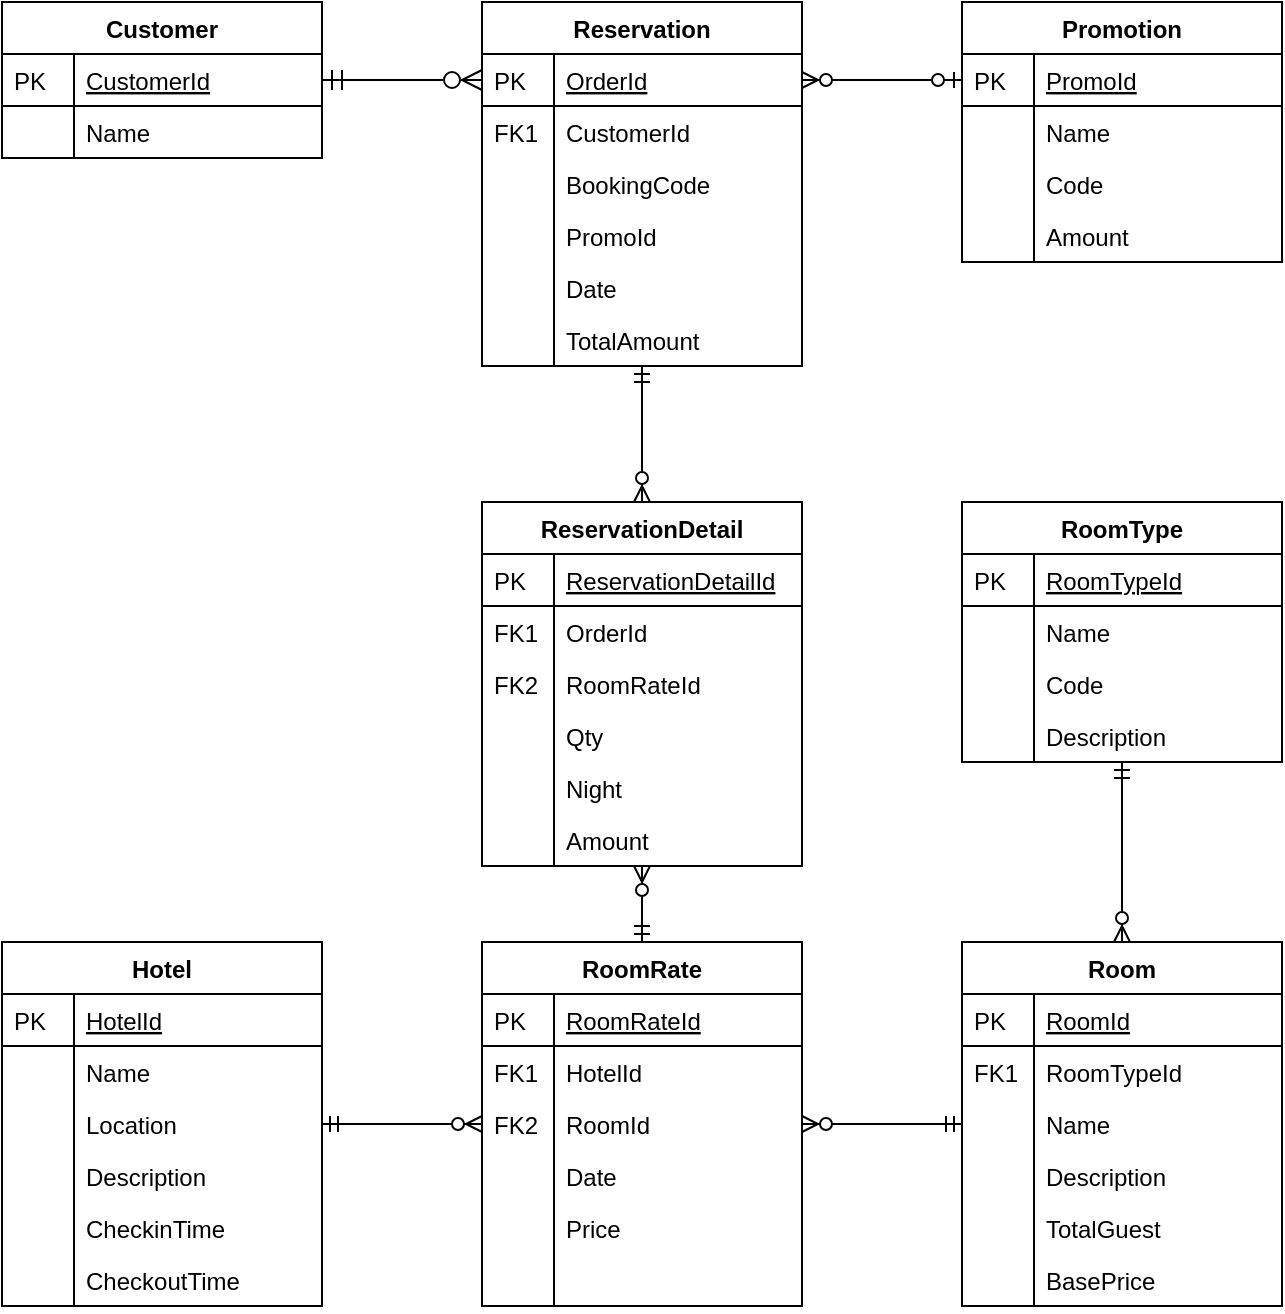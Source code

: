 <mxfile version="12.7.0" type="device"><diagram id="C5RBs43oDa-KdzZeNtuy" name="Page-1"><mxGraphModel dx="946" dy="494" grid="1" gridSize="10" guides="1" tooltips="1" connect="1" arrows="1" fold="1" page="1" pageScale="1" pageWidth="827" pageHeight="1169" math="0" shadow="0"><root><mxCell id="WIyWlLk6GJQsqaUBKTNV-0"/><mxCell id="WIyWlLk6GJQsqaUBKTNV-1" parent="WIyWlLk6GJQsqaUBKTNV-0"/><mxCell id="zkfFHV4jXpPFQw0GAbJ--51" value="Customer" style="swimlane;fontStyle=1;childLayout=stackLayout;horizontal=1;startSize=26;horizontalStack=0;resizeParent=1;resizeLast=0;collapsible=1;marginBottom=0;rounded=0;shadow=0;strokeWidth=1;" parent="WIyWlLk6GJQsqaUBKTNV-1" vertex="1"><mxGeometry x="160" y="50" width="160" height="78" as="geometry"><mxRectangle x="20" y="80" width="160" height="26" as="alternateBounds"/></mxGeometry></mxCell><mxCell id="zkfFHV4jXpPFQw0GAbJ--52" value="CustomerId" style="shape=partialRectangle;top=0;left=0;right=0;bottom=1;align=left;verticalAlign=top;fillColor=none;spacingLeft=40;spacingRight=4;overflow=hidden;rotatable=0;points=[[0,0.5],[1,0.5]];portConstraint=eastwest;dropTarget=0;rounded=0;shadow=0;strokeWidth=1;fontStyle=4" parent="zkfFHV4jXpPFQw0GAbJ--51" vertex="1"><mxGeometry y="26" width="160" height="26" as="geometry"/></mxCell><mxCell id="zkfFHV4jXpPFQw0GAbJ--53" value="PK" style="shape=partialRectangle;top=0;left=0;bottom=0;fillColor=none;align=left;verticalAlign=top;spacingLeft=4;spacingRight=4;overflow=hidden;rotatable=0;points=[];portConstraint=eastwest;part=1;" parent="zkfFHV4jXpPFQw0GAbJ--52" vertex="1" connectable="0"><mxGeometry width="36" height="26" as="geometry"/></mxCell><mxCell id="zkfFHV4jXpPFQw0GAbJ--54" value="Name" style="shape=partialRectangle;top=0;left=0;right=0;bottom=0;align=left;verticalAlign=top;fillColor=none;spacingLeft=40;spacingRight=4;overflow=hidden;rotatable=0;points=[[0,0.5],[1,0.5]];portConstraint=eastwest;dropTarget=0;rounded=0;shadow=0;strokeWidth=1;" parent="zkfFHV4jXpPFQw0GAbJ--51" vertex="1"><mxGeometry y="52" width="160" height="26" as="geometry"/></mxCell><mxCell id="zkfFHV4jXpPFQw0GAbJ--55" value="" style="shape=partialRectangle;top=0;left=0;bottom=0;fillColor=none;align=left;verticalAlign=top;spacingLeft=4;spacingRight=4;overflow=hidden;rotatable=0;points=[];portConstraint=eastwest;part=1;" parent="zkfFHV4jXpPFQw0GAbJ--54" vertex="1" connectable="0"><mxGeometry width="36" height="26" as="geometry"/></mxCell><mxCell id="H1wk1RpgbRVCGnBYT2xH-68" style="edgeStyle=orthogonalEdgeStyle;rounded=0;orthogonalLoop=1;jettySize=auto;html=1;startArrow=ERmandOne;startFill=0;endArrow=ERzeroToMany;endFill=1;" edge="1" parent="WIyWlLk6GJQsqaUBKTNV-1" source="zkfFHV4jXpPFQw0GAbJ--56" target="H1wk1RpgbRVCGnBYT2xH-52"><mxGeometry relative="1" as="geometry"/></mxCell><mxCell id="zkfFHV4jXpPFQw0GAbJ--56" value="Reservation" style="swimlane;fontStyle=1;childLayout=stackLayout;horizontal=1;startSize=26;horizontalStack=0;resizeParent=1;resizeLast=0;collapsible=1;marginBottom=0;rounded=0;shadow=0;strokeWidth=1;" parent="WIyWlLk6GJQsqaUBKTNV-1" vertex="1"><mxGeometry x="400" y="50" width="160" height="182" as="geometry"><mxRectangle x="260" y="80" width="160" height="26" as="alternateBounds"/></mxGeometry></mxCell><mxCell id="zkfFHV4jXpPFQw0GAbJ--57" value="OrderId" style="shape=partialRectangle;top=0;left=0;right=0;bottom=1;align=left;verticalAlign=top;fillColor=none;spacingLeft=40;spacingRight=4;overflow=hidden;rotatable=0;points=[[0,0.5],[1,0.5]];portConstraint=eastwest;dropTarget=0;rounded=0;shadow=0;strokeWidth=1;fontStyle=4" parent="zkfFHV4jXpPFQw0GAbJ--56" vertex="1"><mxGeometry y="26" width="160" height="26" as="geometry"/></mxCell><mxCell id="zkfFHV4jXpPFQw0GAbJ--58" value="PK" style="shape=partialRectangle;top=0;left=0;bottom=0;fillColor=none;align=left;verticalAlign=top;spacingLeft=4;spacingRight=4;overflow=hidden;rotatable=0;points=[];portConstraint=eastwest;part=1;" parent="zkfFHV4jXpPFQw0GAbJ--57" vertex="1" connectable="0"><mxGeometry width="36" height="26" as="geometry"/></mxCell><mxCell id="zkfFHV4jXpPFQw0GAbJ--59" value="CustomerId" style="shape=partialRectangle;top=0;left=0;right=0;bottom=0;align=left;verticalAlign=top;fillColor=none;spacingLeft=40;spacingRight=4;overflow=hidden;rotatable=0;points=[[0,0.5],[1,0.5]];portConstraint=eastwest;dropTarget=0;rounded=0;shadow=0;strokeWidth=1;" parent="zkfFHV4jXpPFQw0GAbJ--56" vertex="1"><mxGeometry y="52" width="160" height="26" as="geometry"/></mxCell><mxCell id="zkfFHV4jXpPFQw0GAbJ--60" value="FK1" style="shape=partialRectangle;top=0;left=0;bottom=0;fillColor=none;align=left;verticalAlign=top;spacingLeft=4;spacingRight=4;overflow=hidden;rotatable=0;points=[];portConstraint=eastwest;part=1;" parent="zkfFHV4jXpPFQw0GAbJ--59" vertex="1" connectable="0"><mxGeometry width="36" height="26" as="geometry"/></mxCell><mxCell id="zkfFHV4jXpPFQw0GAbJ--61" value="BookingCode" style="shape=partialRectangle;top=0;left=0;right=0;bottom=0;align=left;verticalAlign=top;fillColor=none;spacingLeft=40;spacingRight=4;overflow=hidden;rotatable=0;points=[[0,0.5],[1,0.5]];portConstraint=eastwest;dropTarget=0;rounded=0;shadow=0;strokeWidth=1;" parent="zkfFHV4jXpPFQw0GAbJ--56" vertex="1"><mxGeometry y="78" width="160" height="26" as="geometry"/></mxCell><mxCell id="zkfFHV4jXpPFQw0GAbJ--62" value="" style="shape=partialRectangle;top=0;left=0;bottom=0;fillColor=none;align=left;verticalAlign=top;spacingLeft=4;spacingRight=4;overflow=hidden;rotatable=0;points=[];portConstraint=eastwest;part=1;" parent="zkfFHV4jXpPFQw0GAbJ--61" vertex="1" connectable="0"><mxGeometry width="36" height="26" as="geometry"/></mxCell><mxCell id="H1wk1RpgbRVCGnBYT2xH-13" value="PromoId" style="shape=partialRectangle;top=0;left=0;right=0;bottom=0;align=left;verticalAlign=top;fillColor=none;spacingLeft=40;spacingRight=4;overflow=hidden;rotatable=0;points=[[0,0.5],[1,0.5]];portConstraint=eastwest;dropTarget=0;rounded=0;shadow=0;strokeWidth=1;" vertex="1" parent="zkfFHV4jXpPFQw0GAbJ--56"><mxGeometry y="104" width="160" height="26" as="geometry"/></mxCell><mxCell id="H1wk1RpgbRVCGnBYT2xH-14" value="" style="shape=partialRectangle;top=0;left=0;bottom=0;fillColor=none;align=left;verticalAlign=top;spacingLeft=4;spacingRight=4;overflow=hidden;rotatable=0;points=[];portConstraint=eastwest;part=1;" vertex="1" connectable="0" parent="H1wk1RpgbRVCGnBYT2xH-13"><mxGeometry width="36" height="26" as="geometry"/></mxCell><mxCell id="H1wk1RpgbRVCGnBYT2xH-15" value="Date" style="shape=partialRectangle;top=0;left=0;right=0;bottom=0;align=left;verticalAlign=top;fillColor=none;spacingLeft=40;spacingRight=4;overflow=hidden;rotatable=0;points=[[0,0.5],[1,0.5]];portConstraint=eastwest;dropTarget=0;rounded=0;shadow=0;strokeWidth=1;" vertex="1" parent="zkfFHV4jXpPFQw0GAbJ--56"><mxGeometry y="130" width="160" height="26" as="geometry"/></mxCell><mxCell id="H1wk1RpgbRVCGnBYT2xH-16" value="" style="shape=partialRectangle;top=0;left=0;bottom=0;fillColor=none;align=left;verticalAlign=top;spacingLeft=4;spacingRight=4;overflow=hidden;rotatable=0;points=[];portConstraint=eastwest;part=1;" vertex="1" connectable="0" parent="H1wk1RpgbRVCGnBYT2xH-15"><mxGeometry width="36" height="26" as="geometry"/></mxCell><mxCell id="H1wk1RpgbRVCGnBYT2xH-63" value="TotalAmount" style="shape=partialRectangle;top=0;left=0;right=0;bottom=0;align=left;verticalAlign=top;fillColor=none;spacingLeft=40;spacingRight=4;overflow=hidden;rotatable=0;points=[[0,0.5],[1,0.5]];portConstraint=eastwest;dropTarget=0;rounded=0;shadow=0;strokeWidth=1;" vertex="1" parent="zkfFHV4jXpPFQw0GAbJ--56"><mxGeometry y="156" width="160" height="26" as="geometry"/></mxCell><mxCell id="H1wk1RpgbRVCGnBYT2xH-64" value="" style="shape=partialRectangle;top=0;left=0;bottom=0;fillColor=none;align=left;verticalAlign=top;spacingLeft=4;spacingRight=4;overflow=hidden;rotatable=0;points=[];portConstraint=eastwest;part=1;" vertex="1" connectable="0" parent="H1wk1RpgbRVCGnBYT2xH-63"><mxGeometry width="36" height="26" as="geometry"/></mxCell><mxCell id="zkfFHV4jXpPFQw0GAbJ--63" value="" style="edgeStyle=orthogonalEdgeStyle;endArrow=ERzeroToMany;startArrow=ERmandOne;shadow=0;strokeWidth=1;endSize=8;startSize=8;" parent="WIyWlLk6GJQsqaUBKTNV-1" source="zkfFHV4jXpPFQw0GAbJ--52" target="zkfFHV4jXpPFQw0GAbJ--57" edge="1"><mxGeometry width="100" height="100" relative="1" as="geometry"><mxPoint x="310" y="320" as="sourcePoint"/><mxPoint x="410" y="220" as="targetPoint"/></mxGeometry></mxCell><mxCell id="H1wk1RpgbRVCGnBYT2xH-69" style="edgeStyle=orthogonalEdgeStyle;rounded=0;orthogonalLoop=1;jettySize=auto;html=1;startArrow=ERmandOne;startFill=0;endArrow=ERzeroToMany;endFill=1;" edge="1" parent="WIyWlLk6GJQsqaUBKTNV-1" source="zkfFHV4jXpPFQw0GAbJ--64" target="H1wk1RpgbRVCGnBYT2xH-52"><mxGeometry relative="1" as="geometry"/></mxCell><mxCell id="zkfFHV4jXpPFQw0GAbJ--64" value="RoomRate" style="swimlane;fontStyle=1;childLayout=stackLayout;horizontal=1;startSize=26;horizontalStack=0;resizeParent=1;resizeLast=0;collapsible=1;marginBottom=0;rounded=0;shadow=0;strokeWidth=1;" parent="WIyWlLk6GJQsqaUBKTNV-1" vertex="1"><mxGeometry x="400" y="520" width="160" height="182" as="geometry"><mxRectangle x="260" y="270" width="160" height="26" as="alternateBounds"/></mxGeometry></mxCell><mxCell id="zkfFHV4jXpPFQw0GAbJ--65" value="RoomRateId" style="shape=partialRectangle;top=0;left=0;right=0;bottom=1;align=left;verticalAlign=top;fillColor=none;spacingLeft=40;spacingRight=4;overflow=hidden;rotatable=0;points=[[0,0.5],[1,0.5]];portConstraint=eastwest;dropTarget=0;rounded=0;shadow=0;strokeWidth=1;fontStyle=4" parent="zkfFHV4jXpPFQw0GAbJ--64" vertex="1"><mxGeometry y="26" width="160" height="26" as="geometry"/></mxCell><mxCell id="zkfFHV4jXpPFQw0GAbJ--66" value="PK" style="shape=partialRectangle;top=0;left=0;bottom=0;fillColor=none;align=left;verticalAlign=top;spacingLeft=4;spacingRight=4;overflow=hidden;rotatable=0;points=[];portConstraint=eastwest;part=1;" parent="zkfFHV4jXpPFQw0GAbJ--65" vertex="1" connectable="0"><mxGeometry width="36" height="26" as="geometry"/></mxCell><mxCell id="zkfFHV4jXpPFQw0GAbJ--67" value="HotelId" style="shape=partialRectangle;top=0;left=0;right=0;bottom=0;align=left;verticalAlign=top;fillColor=none;spacingLeft=40;spacingRight=4;overflow=hidden;rotatable=0;points=[[0,0.5],[1,0.5]];portConstraint=eastwest;dropTarget=0;rounded=0;shadow=0;strokeWidth=1;" parent="zkfFHV4jXpPFQw0GAbJ--64" vertex="1"><mxGeometry y="52" width="160" height="26" as="geometry"/></mxCell><mxCell id="zkfFHV4jXpPFQw0GAbJ--68" value="FK1" style="shape=partialRectangle;top=0;left=0;bottom=0;fillColor=none;align=left;verticalAlign=top;spacingLeft=4;spacingRight=4;overflow=hidden;rotatable=0;points=[];portConstraint=eastwest;part=1;" parent="zkfFHV4jXpPFQw0GAbJ--67" vertex="1" connectable="0"><mxGeometry width="36" height="26" as="geometry"/></mxCell><mxCell id="zkfFHV4jXpPFQw0GAbJ--69" value="RoomId" style="shape=partialRectangle;top=0;left=0;right=0;bottom=0;align=left;verticalAlign=top;fillColor=none;spacingLeft=40;spacingRight=4;overflow=hidden;rotatable=0;points=[[0,0.5],[1,0.5]];portConstraint=eastwest;dropTarget=0;rounded=0;shadow=0;strokeWidth=1;" parent="zkfFHV4jXpPFQw0GAbJ--64" vertex="1"><mxGeometry y="78" width="160" height="26" as="geometry"/></mxCell><mxCell id="zkfFHV4jXpPFQw0GAbJ--70" value="FK2" style="shape=partialRectangle;top=0;left=0;bottom=0;fillColor=none;align=left;verticalAlign=top;spacingLeft=4;spacingRight=4;overflow=hidden;rotatable=0;points=[];portConstraint=eastwest;part=1;" parent="zkfFHV4jXpPFQw0GAbJ--69" vertex="1" connectable="0"><mxGeometry width="36" height="26" as="geometry"/></mxCell><mxCell id="H1wk1RpgbRVCGnBYT2xH-31" value="Date" style="shape=partialRectangle;top=0;left=0;right=0;bottom=0;align=left;verticalAlign=top;fillColor=none;spacingLeft=40;spacingRight=4;overflow=hidden;rotatable=0;points=[[0,0.5],[1,0.5]];portConstraint=eastwest;dropTarget=0;rounded=0;shadow=0;strokeWidth=1;" vertex="1" parent="zkfFHV4jXpPFQw0GAbJ--64"><mxGeometry y="104" width="160" height="26" as="geometry"/></mxCell><mxCell id="H1wk1RpgbRVCGnBYT2xH-32" value="" style="shape=partialRectangle;top=0;left=0;bottom=0;fillColor=none;align=left;verticalAlign=top;spacingLeft=4;spacingRight=4;overflow=hidden;rotatable=0;points=[];portConstraint=eastwest;part=1;" vertex="1" connectable="0" parent="H1wk1RpgbRVCGnBYT2xH-31"><mxGeometry width="36" height="26" as="geometry"/></mxCell><mxCell id="H1wk1RpgbRVCGnBYT2xH-33" value="Price" style="shape=partialRectangle;top=0;left=0;right=0;bottom=0;align=left;verticalAlign=top;fillColor=none;spacingLeft=40;spacingRight=4;overflow=hidden;rotatable=0;points=[[0,0.5],[1,0.5]];portConstraint=eastwest;dropTarget=0;rounded=0;shadow=0;strokeWidth=1;" vertex="1" parent="zkfFHV4jXpPFQw0GAbJ--64"><mxGeometry y="130" width="160" height="26" as="geometry"/></mxCell><mxCell id="H1wk1RpgbRVCGnBYT2xH-34" value="" style="shape=partialRectangle;top=0;left=0;bottom=0;fillColor=none;align=left;verticalAlign=top;spacingLeft=4;spacingRight=4;overflow=hidden;rotatable=0;points=[];portConstraint=eastwest;part=1;" vertex="1" connectable="0" parent="H1wk1RpgbRVCGnBYT2xH-33"><mxGeometry width="36" height="26" as="geometry"/></mxCell><mxCell id="H1wk1RpgbRVCGnBYT2xH-35" value="" style="shape=partialRectangle;top=0;left=0;right=0;bottom=0;align=left;verticalAlign=top;fillColor=none;spacingLeft=40;spacingRight=4;overflow=hidden;rotatable=0;points=[[0,0.5],[1,0.5]];portConstraint=eastwest;dropTarget=0;rounded=0;shadow=0;strokeWidth=1;" vertex="1" parent="zkfFHV4jXpPFQw0GAbJ--64"><mxGeometry y="156" width="160" height="26" as="geometry"/></mxCell><mxCell id="H1wk1RpgbRVCGnBYT2xH-36" value="" style="shape=partialRectangle;top=0;left=0;bottom=0;fillColor=none;align=left;verticalAlign=top;spacingLeft=4;spacingRight=4;overflow=hidden;rotatable=0;points=[];portConstraint=eastwest;part=1;" vertex="1" connectable="0" parent="H1wk1RpgbRVCGnBYT2xH-35"><mxGeometry width="36" height="26" as="geometry"/></mxCell><mxCell id="H1wk1RpgbRVCGnBYT2xH-2" value="Promotion" style="swimlane;fontStyle=1;childLayout=stackLayout;horizontal=1;startSize=26;horizontalStack=0;resizeParent=1;resizeLast=0;collapsible=1;marginBottom=0;rounded=0;shadow=0;strokeWidth=1;" vertex="1" parent="WIyWlLk6GJQsqaUBKTNV-1"><mxGeometry x="640" y="50" width="160" height="130" as="geometry"><mxRectangle x="640" y="120" width="160" height="26" as="alternateBounds"/></mxGeometry></mxCell><mxCell id="H1wk1RpgbRVCGnBYT2xH-3" value="PromoId" style="shape=partialRectangle;top=0;left=0;right=0;bottom=1;align=left;verticalAlign=top;fillColor=none;spacingLeft=40;spacingRight=4;overflow=hidden;rotatable=0;points=[[0,0.5],[1,0.5]];portConstraint=eastwest;dropTarget=0;rounded=0;shadow=0;strokeWidth=1;fontStyle=4" vertex="1" parent="H1wk1RpgbRVCGnBYT2xH-2"><mxGeometry y="26" width="160" height="26" as="geometry"/></mxCell><mxCell id="H1wk1RpgbRVCGnBYT2xH-4" value="PK" style="shape=partialRectangle;top=0;left=0;bottom=0;fillColor=none;align=left;verticalAlign=top;spacingLeft=4;spacingRight=4;overflow=hidden;rotatable=0;points=[];portConstraint=eastwest;part=1;" vertex="1" connectable="0" parent="H1wk1RpgbRVCGnBYT2xH-3"><mxGeometry width="36" height="26" as="geometry"/></mxCell><mxCell id="H1wk1RpgbRVCGnBYT2xH-5" value="Name" style="shape=partialRectangle;top=0;left=0;right=0;bottom=0;align=left;verticalAlign=top;fillColor=none;spacingLeft=40;spacingRight=4;overflow=hidden;rotatable=0;points=[[0,0.5],[1,0.5]];portConstraint=eastwest;dropTarget=0;rounded=0;shadow=0;strokeWidth=1;" vertex="1" parent="H1wk1RpgbRVCGnBYT2xH-2"><mxGeometry y="52" width="160" height="26" as="geometry"/></mxCell><mxCell id="H1wk1RpgbRVCGnBYT2xH-6" value="" style="shape=partialRectangle;top=0;left=0;bottom=0;fillColor=none;align=left;verticalAlign=top;spacingLeft=4;spacingRight=4;overflow=hidden;rotatable=0;points=[];portConstraint=eastwest;part=1;" vertex="1" connectable="0" parent="H1wk1RpgbRVCGnBYT2xH-5"><mxGeometry width="36" height="26" as="geometry"/></mxCell><mxCell id="H1wk1RpgbRVCGnBYT2xH-9" value="Code" style="shape=partialRectangle;top=0;left=0;right=0;bottom=0;align=left;verticalAlign=top;fillColor=none;spacingLeft=40;spacingRight=4;overflow=hidden;rotatable=0;points=[[0,0.5],[1,0.5]];portConstraint=eastwest;dropTarget=0;rounded=0;shadow=0;strokeWidth=1;" vertex="1" parent="H1wk1RpgbRVCGnBYT2xH-2"><mxGeometry y="78" width="160" height="26" as="geometry"/></mxCell><mxCell id="H1wk1RpgbRVCGnBYT2xH-10" value="" style="shape=partialRectangle;top=0;left=0;bottom=0;fillColor=none;align=left;verticalAlign=top;spacingLeft=4;spacingRight=4;overflow=hidden;rotatable=0;points=[];portConstraint=eastwest;part=1;" vertex="1" connectable="0" parent="H1wk1RpgbRVCGnBYT2xH-9"><mxGeometry width="36" height="26" as="geometry"/></mxCell><mxCell id="H1wk1RpgbRVCGnBYT2xH-11" value="Amount" style="shape=partialRectangle;top=0;left=0;right=0;bottom=0;align=left;verticalAlign=top;fillColor=none;spacingLeft=40;spacingRight=4;overflow=hidden;rotatable=0;points=[[0,0.5],[1,0.5]];portConstraint=eastwest;dropTarget=0;rounded=0;shadow=0;strokeWidth=1;" vertex="1" parent="H1wk1RpgbRVCGnBYT2xH-2"><mxGeometry y="104" width="160" height="26" as="geometry"/></mxCell><mxCell id="H1wk1RpgbRVCGnBYT2xH-12" value="" style="shape=partialRectangle;top=0;left=0;bottom=0;fillColor=none;align=left;verticalAlign=top;spacingLeft=4;spacingRight=4;overflow=hidden;rotatable=0;points=[];portConstraint=eastwest;part=1;" vertex="1" connectable="0" parent="H1wk1RpgbRVCGnBYT2xH-11"><mxGeometry width="36" height="26" as="geometry"/></mxCell><mxCell id="H1wk1RpgbRVCGnBYT2xH-17" style="edgeStyle=orthogonalEdgeStyle;rounded=0;orthogonalLoop=1;jettySize=auto;html=1;entryX=1;entryY=0.5;entryDx=0;entryDy=0;startArrow=ERzeroToOne;startFill=1;endArrow=ERzeroToMany;endFill=1;" edge="1" parent="WIyWlLk6GJQsqaUBKTNV-1" source="H1wk1RpgbRVCGnBYT2xH-3" target="zkfFHV4jXpPFQw0GAbJ--57"><mxGeometry relative="1" as="geometry"/></mxCell><mxCell id="H1wk1RpgbRVCGnBYT2xH-50" style="edgeStyle=orthogonalEdgeStyle;rounded=0;orthogonalLoop=1;jettySize=auto;html=1;entryX=0;entryY=0.5;entryDx=0;entryDy=0;startArrow=ERmandOne;startFill=0;endArrow=ERzeroToMany;endFill=1;" edge="1" parent="WIyWlLk6GJQsqaUBKTNV-1" source="H1wk1RpgbRVCGnBYT2xH-18" target="zkfFHV4jXpPFQw0GAbJ--69"><mxGeometry relative="1" as="geometry"/></mxCell><mxCell id="H1wk1RpgbRVCGnBYT2xH-18" value="Hotel" style="swimlane;fontStyle=1;childLayout=stackLayout;horizontal=1;startSize=26;horizontalStack=0;resizeParent=1;resizeLast=0;collapsible=1;marginBottom=0;rounded=0;shadow=0;strokeWidth=1;" vertex="1" parent="WIyWlLk6GJQsqaUBKTNV-1"><mxGeometry x="160" y="520" width="160" height="182" as="geometry"><mxRectangle x="640" y="120" width="160" height="26" as="alternateBounds"/></mxGeometry></mxCell><mxCell id="H1wk1RpgbRVCGnBYT2xH-19" value="HotelId" style="shape=partialRectangle;top=0;left=0;right=0;bottom=1;align=left;verticalAlign=top;fillColor=none;spacingLeft=40;spacingRight=4;overflow=hidden;rotatable=0;points=[[0,0.5],[1,0.5]];portConstraint=eastwest;dropTarget=0;rounded=0;shadow=0;strokeWidth=1;fontStyle=4" vertex="1" parent="H1wk1RpgbRVCGnBYT2xH-18"><mxGeometry y="26" width="160" height="26" as="geometry"/></mxCell><mxCell id="H1wk1RpgbRVCGnBYT2xH-20" value="PK" style="shape=partialRectangle;top=0;left=0;bottom=0;fillColor=none;align=left;verticalAlign=top;spacingLeft=4;spacingRight=4;overflow=hidden;rotatable=0;points=[];portConstraint=eastwest;part=1;" vertex="1" connectable="0" parent="H1wk1RpgbRVCGnBYT2xH-19"><mxGeometry width="36" height="26" as="geometry"/></mxCell><mxCell id="H1wk1RpgbRVCGnBYT2xH-21" value="Name" style="shape=partialRectangle;top=0;left=0;right=0;bottom=0;align=left;verticalAlign=top;fillColor=none;spacingLeft=40;spacingRight=4;overflow=hidden;rotatable=0;points=[[0,0.5],[1,0.5]];portConstraint=eastwest;dropTarget=0;rounded=0;shadow=0;strokeWidth=1;" vertex="1" parent="H1wk1RpgbRVCGnBYT2xH-18"><mxGeometry y="52" width="160" height="26" as="geometry"/></mxCell><mxCell id="H1wk1RpgbRVCGnBYT2xH-22" value="" style="shape=partialRectangle;top=0;left=0;bottom=0;fillColor=none;align=left;verticalAlign=top;spacingLeft=4;spacingRight=4;overflow=hidden;rotatable=0;points=[];portConstraint=eastwest;part=1;" vertex="1" connectable="0" parent="H1wk1RpgbRVCGnBYT2xH-21"><mxGeometry width="36" height="26" as="geometry"/></mxCell><mxCell id="H1wk1RpgbRVCGnBYT2xH-23" value="Location" style="shape=partialRectangle;top=0;left=0;right=0;bottom=0;align=left;verticalAlign=top;fillColor=none;spacingLeft=40;spacingRight=4;overflow=hidden;rotatable=0;points=[[0,0.5],[1,0.5]];portConstraint=eastwest;dropTarget=0;rounded=0;shadow=0;strokeWidth=1;" vertex="1" parent="H1wk1RpgbRVCGnBYT2xH-18"><mxGeometry y="78" width="160" height="26" as="geometry"/></mxCell><mxCell id="H1wk1RpgbRVCGnBYT2xH-24" value="" style="shape=partialRectangle;top=0;left=0;bottom=0;fillColor=none;align=left;verticalAlign=top;spacingLeft=4;spacingRight=4;overflow=hidden;rotatable=0;points=[];portConstraint=eastwest;part=1;" vertex="1" connectable="0" parent="H1wk1RpgbRVCGnBYT2xH-23"><mxGeometry width="36" height="26" as="geometry"/></mxCell><mxCell id="H1wk1RpgbRVCGnBYT2xH-25" value="Description" style="shape=partialRectangle;top=0;left=0;right=0;bottom=0;align=left;verticalAlign=top;fillColor=none;spacingLeft=40;spacingRight=4;overflow=hidden;rotatable=0;points=[[0,0.5],[1,0.5]];portConstraint=eastwest;dropTarget=0;rounded=0;shadow=0;strokeWidth=1;" vertex="1" parent="H1wk1RpgbRVCGnBYT2xH-18"><mxGeometry y="104" width="160" height="26" as="geometry"/></mxCell><mxCell id="H1wk1RpgbRVCGnBYT2xH-26" value="" style="shape=partialRectangle;top=0;left=0;bottom=0;fillColor=none;align=left;verticalAlign=top;spacingLeft=4;spacingRight=4;overflow=hidden;rotatable=0;points=[];portConstraint=eastwest;part=1;" vertex="1" connectable="0" parent="H1wk1RpgbRVCGnBYT2xH-25"><mxGeometry width="36" height="26" as="geometry"/></mxCell><mxCell id="H1wk1RpgbRVCGnBYT2xH-27" value="CheckinTime" style="shape=partialRectangle;top=0;left=0;right=0;bottom=0;align=left;verticalAlign=top;fillColor=none;spacingLeft=40;spacingRight=4;overflow=hidden;rotatable=0;points=[[0,0.5],[1,0.5]];portConstraint=eastwest;dropTarget=0;rounded=0;shadow=0;strokeWidth=1;" vertex="1" parent="H1wk1RpgbRVCGnBYT2xH-18"><mxGeometry y="130" width="160" height="26" as="geometry"/></mxCell><mxCell id="H1wk1RpgbRVCGnBYT2xH-28" value="" style="shape=partialRectangle;top=0;left=0;bottom=0;fillColor=none;align=left;verticalAlign=top;spacingLeft=4;spacingRight=4;overflow=hidden;rotatable=0;points=[];portConstraint=eastwest;part=1;" vertex="1" connectable="0" parent="H1wk1RpgbRVCGnBYT2xH-27"><mxGeometry width="36" height="26" as="geometry"/></mxCell><mxCell id="H1wk1RpgbRVCGnBYT2xH-29" value="CheckoutTime" style="shape=partialRectangle;top=0;left=0;right=0;bottom=0;align=left;verticalAlign=top;fillColor=none;spacingLeft=40;spacingRight=4;overflow=hidden;rotatable=0;points=[[0,0.5],[1,0.5]];portConstraint=eastwest;dropTarget=0;rounded=0;shadow=0;strokeWidth=1;" vertex="1" parent="H1wk1RpgbRVCGnBYT2xH-18"><mxGeometry y="156" width="160" height="26" as="geometry"/></mxCell><mxCell id="H1wk1RpgbRVCGnBYT2xH-30" value="" style="shape=partialRectangle;top=0;left=0;bottom=0;fillColor=none;align=left;verticalAlign=top;spacingLeft=4;spacingRight=4;overflow=hidden;rotatable=0;points=[];portConstraint=eastwest;part=1;" vertex="1" connectable="0" parent="H1wk1RpgbRVCGnBYT2xH-29"><mxGeometry width="36" height="26" as="geometry"/></mxCell><mxCell id="H1wk1RpgbRVCGnBYT2xH-51" style="edgeStyle=orthogonalEdgeStyle;rounded=0;orthogonalLoop=1;jettySize=auto;html=1;entryX=1;entryY=0.5;entryDx=0;entryDy=0;startArrow=ERmandOne;startFill=0;endArrow=ERzeroToMany;endFill=1;" edge="1" parent="WIyWlLk6GJQsqaUBKTNV-1" source="H1wk1RpgbRVCGnBYT2xH-37" target="zkfFHV4jXpPFQw0GAbJ--69"><mxGeometry relative="1" as="geometry"/></mxCell><mxCell id="H1wk1RpgbRVCGnBYT2xH-37" value="Room" style="swimlane;fontStyle=1;childLayout=stackLayout;horizontal=1;startSize=26;horizontalStack=0;resizeParent=1;resizeLast=0;collapsible=1;marginBottom=0;rounded=0;shadow=0;strokeWidth=1;" vertex="1" parent="WIyWlLk6GJQsqaUBKTNV-1"><mxGeometry x="640" y="520" width="160" height="182" as="geometry"><mxRectangle x="640" y="120" width="160" height="26" as="alternateBounds"/></mxGeometry></mxCell><mxCell id="H1wk1RpgbRVCGnBYT2xH-38" value="RoomId" style="shape=partialRectangle;top=0;left=0;right=0;bottom=1;align=left;verticalAlign=top;fillColor=none;spacingLeft=40;spacingRight=4;overflow=hidden;rotatable=0;points=[[0,0.5],[1,0.5]];portConstraint=eastwest;dropTarget=0;rounded=0;shadow=0;strokeWidth=1;fontStyle=4" vertex="1" parent="H1wk1RpgbRVCGnBYT2xH-37"><mxGeometry y="26" width="160" height="26" as="geometry"/></mxCell><mxCell id="H1wk1RpgbRVCGnBYT2xH-39" value="PK" style="shape=partialRectangle;top=0;left=0;bottom=0;fillColor=none;align=left;verticalAlign=top;spacingLeft=4;spacingRight=4;overflow=hidden;rotatable=0;points=[];portConstraint=eastwest;part=1;" vertex="1" connectable="0" parent="H1wk1RpgbRVCGnBYT2xH-38"><mxGeometry width="36" height="26" as="geometry"/></mxCell><mxCell id="H1wk1RpgbRVCGnBYT2xH-40" value="RoomTypeId" style="shape=partialRectangle;top=0;left=0;right=0;bottom=0;align=left;verticalAlign=top;fillColor=none;spacingLeft=40;spacingRight=4;overflow=hidden;rotatable=0;points=[[0,0.5],[1,0.5]];portConstraint=eastwest;dropTarget=0;rounded=0;shadow=0;strokeWidth=1;" vertex="1" parent="H1wk1RpgbRVCGnBYT2xH-37"><mxGeometry y="52" width="160" height="26" as="geometry"/></mxCell><mxCell id="H1wk1RpgbRVCGnBYT2xH-41" value="FK1" style="shape=partialRectangle;top=0;left=0;bottom=0;fillColor=none;align=left;verticalAlign=top;spacingLeft=4;spacingRight=4;overflow=hidden;rotatable=0;points=[];portConstraint=eastwest;part=1;" vertex="1" connectable="0" parent="H1wk1RpgbRVCGnBYT2xH-40"><mxGeometry width="36" height="26" as="geometry"/></mxCell><mxCell id="H1wk1RpgbRVCGnBYT2xH-42" value="Name" style="shape=partialRectangle;top=0;left=0;right=0;bottom=0;align=left;verticalAlign=top;fillColor=none;spacingLeft=40;spacingRight=4;overflow=hidden;rotatable=0;points=[[0,0.5],[1,0.5]];portConstraint=eastwest;dropTarget=0;rounded=0;shadow=0;strokeWidth=1;" vertex="1" parent="H1wk1RpgbRVCGnBYT2xH-37"><mxGeometry y="78" width="160" height="26" as="geometry"/></mxCell><mxCell id="H1wk1RpgbRVCGnBYT2xH-43" value="" style="shape=partialRectangle;top=0;left=0;bottom=0;fillColor=none;align=left;verticalAlign=top;spacingLeft=4;spacingRight=4;overflow=hidden;rotatable=0;points=[];portConstraint=eastwest;part=1;" vertex="1" connectable="0" parent="H1wk1RpgbRVCGnBYT2xH-42"><mxGeometry width="36" height="26" as="geometry"/></mxCell><mxCell id="H1wk1RpgbRVCGnBYT2xH-44" value="Description" style="shape=partialRectangle;top=0;left=0;right=0;bottom=0;align=left;verticalAlign=top;fillColor=none;spacingLeft=40;spacingRight=4;overflow=hidden;rotatable=0;points=[[0,0.5],[1,0.5]];portConstraint=eastwest;dropTarget=0;rounded=0;shadow=0;strokeWidth=1;" vertex="1" parent="H1wk1RpgbRVCGnBYT2xH-37"><mxGeometry y="104" width="160" height="26" as="geometry"/></mxCell><mxCell id="H1wk1RpgbRVCGnBYT2xH-45" value="" style="shape=partialRectangle;top=0;left=0;bottom=0;fillColor=none;align=left;verticalAlign=top;spacingLeft=4;spacingRight=4;overflow=hidden;rotatable=0;points=[];portConstraint=eastwest;part=1;" vertex="1" connectable="0" parent="H1wk1RpgbRVCGnBYT2xH-44"><mxGeometry width="36" height="26" as="geometry"/></mxCell><mxCell id="H1wk1RpgbRVCGnBYT2xH-46" value="TotalGuest" style="shape=partialRectangle;top=0;left=0;right=0;bottom=0;align=left;verticalAlign=top;fillColor=none;spacingLeft=40;spacingRight=4;overflow=hidden;rotatable=0;points=[[0,0.5],[1,0.5]];portConstraint=eastwest;dropTarget=0;rounded=0;shadow=0;strokeWidth=1;" vertex="1" parent="H1wk1RpgbRVCGnBYT2xH-37"><mxGeometry y="130" width="160" height="26" as="geometry"/></mxCell><mxCell id="H1wk1RpgbRVCGnBYT2xH-47" value="" style="shape=partialRectangle;top=0;left=0;bottom=0;fillColor=none;align=left;verticalAlign=top;spacingLeft=4;spacingRight=4;overflow=hidden;rotatable=0;points=[];portConstraint=eastwest;part=1;" vertex="1" connectable="0" parent="H1wk1RpgbRVCGnBYT2xH-46"><mxGeometry width="36" height="26" as="geometry"/></mxCell><mxCell id="H1wk1RpgbRVCGnBYT2xH-48" value="BasePrice" style="shape=partialRectangle;top=0;left=0;right=0;bottom=0;align=left;verticalAlign=top;fillColor=none;spacingLeft=40;spacingRight=4;overflow=hidden;rotatable=0;points=[[0,0.5],[1,0.5]];portConstraint=eastwest;dropTarget=0;rounded=0;shadow=0;strokeWidth=1;" vertex="1" parent="H1wk1RpgbRVCGnBYT2xH-37"><mxGeometry y="156" width="160" height="26" as="geometry"/></mxCell><mxCell id="H1wk1RpgbRVCGnBYT2xH-49" value="" style="shape=partialRectangle;top=0;left=0;bottom=0;fillColor=none;align=left;verticalAlign=top;spacingLeft=4;spacingRight=4;overflow=hidden;rotatable=0;points=[];portConstraint=eastwest;part=1;" vertex="1" connectable="0" parent="H1wk1RpgbRVCGnBYT2xH-48"><mxGeometry width="36" height="26" as="geometry"/></mxCell><mxCell id="H1wk1RpgbRVCGnBYT2xH-52" value="ReservationDetail" style="swimlane;fontStyle=1;childLayout=stackLayout;horizontal=1;startSize=26;horizontalStack=0;resizeParent=1;resizeLast=0;collapsible=1;marginBottom=0;rounded=0;shadow=0;strokeWidth=1;" vertex="1" parent="WIyWlLk6GJQsqaUBKTNV-1"><mxGeometry x="400" y="300" width="160" height="182" as="geometry"><mxRectangle x="260" y="80" width="160" height="26" as="alternateBounds"/></mxGeometry></mxCell><mxCell id="H1wk1RpgbRVCGnBYT2xH-53" value="ReservationDetailId" style="shape=partialRectangle;top=0;left=0;right=0;bottom=1;align=left;verticalAlign=top;fillColor=none;spacingLeft=40;spacingRight=4;overflow=hidden;rotatable=0;points=[[0,0.5],[1,0.5]];portConstraint=eastwest;dropTarget=0;rounded=0;shadow=0;strokeWidth=1;fontStyle=4" vertex="1" parent="H1wk1RpgbRVCGnBYT2xH-52"><mxGeometry y="26" width="160" height="26" as="geometry"/></mxCell><mxCell id="H1wk1RpgbRVCGnBYT2xH-54" value="PK" style="shape=partialRectangle;top=0;left=0;bottom=0;fillColor=none;align=left;verticalAlign=top;spacingLeft=4;spacingRight=4;overflow=hidden;rotatable=0;points=[];portConstraint=eastwest;part=1;" vertex="1" connectable="0" parent="H1wk1RpgbRVCGnBYT2xH-53"><mxGeometry width="36" height="26" as="geometry"/></mxCell><mxCell id="H1wk1RpgbRVCGnBYT2xH-55" value="OrderId" style="shape=partialRectangle;top=0;left=0;right=0;bottom=0;align=left;verticalAlign=top;fillColor=none;spacingLeft=40;spacingRight=4;overflow=hidden;rotatable=0;points=[[0,0.5],[1,0.5]];portConstraint=eastwest;dropTarget=0;rounded=0;shadow=0;strokeWidth=1;" vertex="1" parent="H1wk1RpgbRVCGnBYT2xH-52"><mxGeometry y="52" width="160" height="26" as="geometry"/></mxCell><mxCell id="H1wk1RpgbRVCGnBYT2xH-56" value="FK1" style="shape=partialRectangle;top=0;left=0;bottom=0;fillColor=none;align=left;verticalAlign=top;spacingLeft=4;spacingRight=4;overflow=hidden;rotatable=0;points=[];portConstraint=eastwest;part=1;" vertex="1" connectable="0" parent="H1wk1RpgbRVCGnBYT2xH-55"><mxGeometry width="36" height="26" as="geometry"/></mxCell><mxCell id="H1wk1RpgbRVCGnBYT2xH-57" value="RoomRateId" style="shape=partialRectangle;top=0;left=0;right=0;bottom=0;align=left;verticalAlign=top;fillColor=none;spacingLeft=40;spacingRight=4;overflow=hidden;rotatable=0;points=[[0,0.5],[1,0.5]];portConstraint=eastwest;dropTarget=0;rounded=0;shadow=0;strokeWidth=1;" vertex="1" parent="H1wk1RpgbRVCGnBYT2xH-52"><mxGeometry y="78" width="160" height="26" as="geometry"/></mxCell><mxCell id="H1wk1RpgbRVCGnBYT2xH-58" value="FK2" style="shape=partialRectangle;top=0;left=0;bottom=0;fillColor=none;align=left;verticalAlign=top;spacingLeft=4;spacingRight=4;overflow=hidden;rotatable=0;points=[];portConstraint=eastwest;part=1;" vertex="1" connectable="0" parent="H1wk1RpgbRVCGnBYT2xH-57"><mxGeometry width="36" height="26" as="geometry"/></mxCell><mxCell id="H1wk1RpgbRVCGnBYT2xH-59" value="Qty" style="shape=partialRectangle;top=0;left=0;right=0;bottom=0;align=left;verticalAlign=top;fillColor=none;spacingLeft=40;spacingRight=4;overflow=hidden;rotatable=0;points=[[0,0.5],[1,0.5]];portConstraint=eastwest;dropTarget=0;rounded=0;shadow=0;strokeWidth=1;" vertex="1" parent="H1wk1RpgbRVCGnBYT2xH-52"><mxGeometry y="104" width="160" height="26" as="geometry"/></mxCell><mxCell id="H1wk1RpgbRVCGnBYT2xH-60" value="" style="shape=partialRectangle;top=0;left=0;bottom=0;fillColor=none;align=left;verticalAlign=top;spacingLeft=4;spacingRight=4;overflow=hidden;rotatable=0;points=[];portConstraint=eastwest;part=1;" vertex="1" connectable="0" parent="H1wk1RpgbRVCGnBYT2xH-59"><mxGeometry width="36" height="26" as="geometry"/></mxCell><mxCell id="H1wk1RpgbRVCGnBYT2xH-65" value="Night" style="shape=partialRectangle;top=0;left=0;right=0;bottom=0;align=left;verticalAlign=top;fillColor=none;spacingLeft=40;spacingRight=4;overflow=hidden;rotatable=0;points=[[0,0.5],[1,0.5]];portConstraint=eastwest;dropTarget=0;rounded=0;shadow=0;strokeWidth=1;" vertex="1" parent="H1wk1RpgbRVCGnBYT2xH-52"><mxGeometry y="130" width="160" height="26" as="geometry"/></mxCell><mxCell id="H1wk1RpgbRVCGnBYT2xH-66" value="" style="shape=partialRectangle;top=0;left=0;bottom=0;fillColor=none;align=left;verticalAlign=top;spacingLeft=4;spacingRight=4;overflow=hidden;rotatable=0;points=[];portConstraint=eastwest;part=1;" vertex="1" connectable="0" parent="H1wk1RpgbRVCGnBYT2xH-65"><mxGeometry width="36" height="26" as="geometry"/></mxCell><mxCell id="H1wk1RpgbRVCGnBYT2xH-80" value="Amount" style="shape=partialRectangle;top=0;left=0;right=0;bottom=0;align=left;verticalAlign=top;fillColor=none;spacingLeft=40;spacingRight=4;overflow=hidden;rotatable=0;points=[[0,0.5],[1,0.5]];portConstraint=eastwest;dropTarget=0;rounded=0;shadow=0;strokeWidth=1;" vertex="1" parent="H1wk1RpgbRVCGnBYT2xH-52"><mxGeometry y="156" width="160" height="26" as="geometry"/></mxCell><mxCell id="H1wk1RpgbRVCGnBYT2xH-81" value="" style="shape=partialRectangle;top=0;left=0;bottom=0;fillColor=none;align=left;verticalAlign=top;spacingLeft=4;spacingRight=4;overflow=hidden;rotatable=0;points=[];portConstraint=eastwest;part=1;" vertex="1" connectable="0" parent="H1wk1RpgbRVCGnBYT2xH-80"><mxGeometry width="36" height="26" as="geometry"/></mxCell><mxCell id="H1wk1RpgbRVCGnBYT2xH-79" style="edgeStyle=orthogonalEdgeStyle;rounded=0;orthogonalLoop=1;jettySize=auto;html=1;entryX=0.5;entryY=0;entryDx=0;entryDy=0;startArrow=ERmandOne;startFill=0;endArrow=ERzeroToMany;endFill=1;" edge="1" parent="WIyWlLk6GJQsqaUBKTNV-1" source="H1wk1RpgbRVCGnBYT2xH-70" target="H1wk1RpgbRVCGnBYT2xH-37"><mxGeometry relative="1" as="geometry"/></mxCell><mxCell id="H1wk1RpgbRVCGnBYT2xH-70" value="RoomType" style="swimlane;fontStyle=1;childLayout=stackLayout;horizontal=1;startSize=26;horizontalStack=0;resizeParent=1;resizeLast=0;collapsible=1;marginBottom=0;rounded=0;shadow=0;strokeWidth=1;" vertex="1" parent="WIyWlLk6GJQsqaUBKTNV-1"><mxGeometry x="640" y="300" width="160" height="130" as="geometry"><mxRectangle x="640" y="120" width="160" height="26" as="alternateBounds"/></mxGeometry></mxCell><mxCell id="H1wk1RpgbRVCGnBYT2xH-71" value="RoomTypeId" style="shape=partialRectangle;top=0;left=0;right=0;bottom=1;align=left;verticalAlign=top;fillColor=none;spacingLeft=40;spacingRight=4;overflow=hidden;rotatable=0;points=[[0,0.5],[1,0.5]];portConstraint=eastwest;dropTarget=0;rounded=0;shadow=0;strokeWidth=1;fontStyle=4" vertex="1" parent="H1wk1RpgbRVCGnBYT2xH-70"><mxGeometry y="26" width="160" height="26" as="geometry"/></mxCell><mxCell id="H1wk1RpgbRVCGnBYT2xH-72" value="PK" style="shape=partialRectangle;top=0;left=0;bottom=0;fillColor=none;align=left;verticalAlign=top;spacingLeft=4;spacingRight=4;overflow=hidden;rotatable=0;points=[];portConstraint=eastwest;part=1;" vertex="1" connectable="0" parent="H1wk1RpgbRVCGnBYT2xH-71"><mxGeometry width="36" height="26" as="geometry"/></mxCell><mxCell id="H1wk1RpgbRVCGnBYT2xH-73" value="Name" style="shape=partialRectangle;top=0;left=0;right=0;bottom=0;align=left;verticalAlign=top;fillColor=none;spacingLeft=40;spacingRight=4;overflow=hidden;rotatable=0;points=[[0,0.5],[1,0.5]];portConstraint=eastwest;dropTarget=0;rounded=0;shadow=0;strokeWidth=1;" vertex="1" parent="H1wk1RpgbRVCGnBYT2xH-70"><mxGeometry y="52" width="160" height="26" as="geometry"/></mxCell><mxCell id="H1wk1RpgbRVCGnBYT2xH-74" value="" style="shape=partialRectangle;top=0;left=0;bottom=0;fillColor=none;align=left;verticalAlign=top;spacingLeft=4;spacingRight=4;overflow=hidden;rotatable=0;points=[];portConstraint=eastwest;part=1;" vertex="1" connectable="0" parent="H1wk1RpgbRVCGnBYT2xH-73"><mxGeometry width="36" height="26" as="geometry"/></mxCell><mxCell id="H1wk1RpgbRVCGnBYT2xH-75" value="Code" style="shape=partialRectangle;top=0;left=0;right=0;bottom=0;align=left;verticalAlign=top;fillColor=none;spacingLeft=40;spacingRight=4;overflow=hidden;rotatable=0;points=[[0,0.5],[1,0.5]];portConstraint=eastwest;dropTarget=0;rounded=0;shadow=0;strokeWidth=1;" vertex="1" parent="H1wk1RpgbRVCGnBYT2xH-70"><mxGeometry y="78" width="160" height="26" as="geometry"/></mxCell><mxCell id="H1wk1RpgbRVCGnBYT2xH-76" value="" style="shape=partialRectangle;top=0;left=0;bottom=0;fillColor=none;align=left;verticalAlign=top;spacingLeft=4;spacingRight=4;overflow=hidden;rotatable=0;points=[];portConstraint=eastwest;part=1;" vertex="1" connectable="0" parent="H1wk1RpgbRVCGnBYT2xH-75"><mxGeometry width="36" height="26" as="geometry"/></mxCell><mxCell id="H1wk1RpgbRVCGnBYT2xH-77" value="Description" style="shape=partialRectangle;top=0;left=0;right=0;bottom=0;align=left;verticalAlign=top;fillColor=none;spacingLeft=40;spacingRight=4;overflow=hidden;rotatable=0;points=[[0,0.5],[1,0.5]];portConstraint=eastwest;dropTarget=0;rounded=0;shadow=0;strokeWidth=1;" vertex="1" parent="H1wk1RpgbRVCGnBYT2xH-70"><mxGeometry y="104" width="160" height="26" as="geometry"/></mxCell><mxCell id="H1wk1RpgbRVCGnBYT2xH-78" value="" style="shape=partialRectangle;top=0;left=0;bottom=0;fillColor=none;align=left;verticalAlign=top;spacingLeft=4;spacingRight=4;overflow=hidden;rotatable=0;points=[];portConstraint=eastwest;part=1;" vertex="1" connectable="0" parent="H1wk1RpgbRVCGnBYT2xH-77"><mxGeometry width="36" height="26" as="geometry"/></mxCell></root></mxGraphModel></diagram></mxfile>